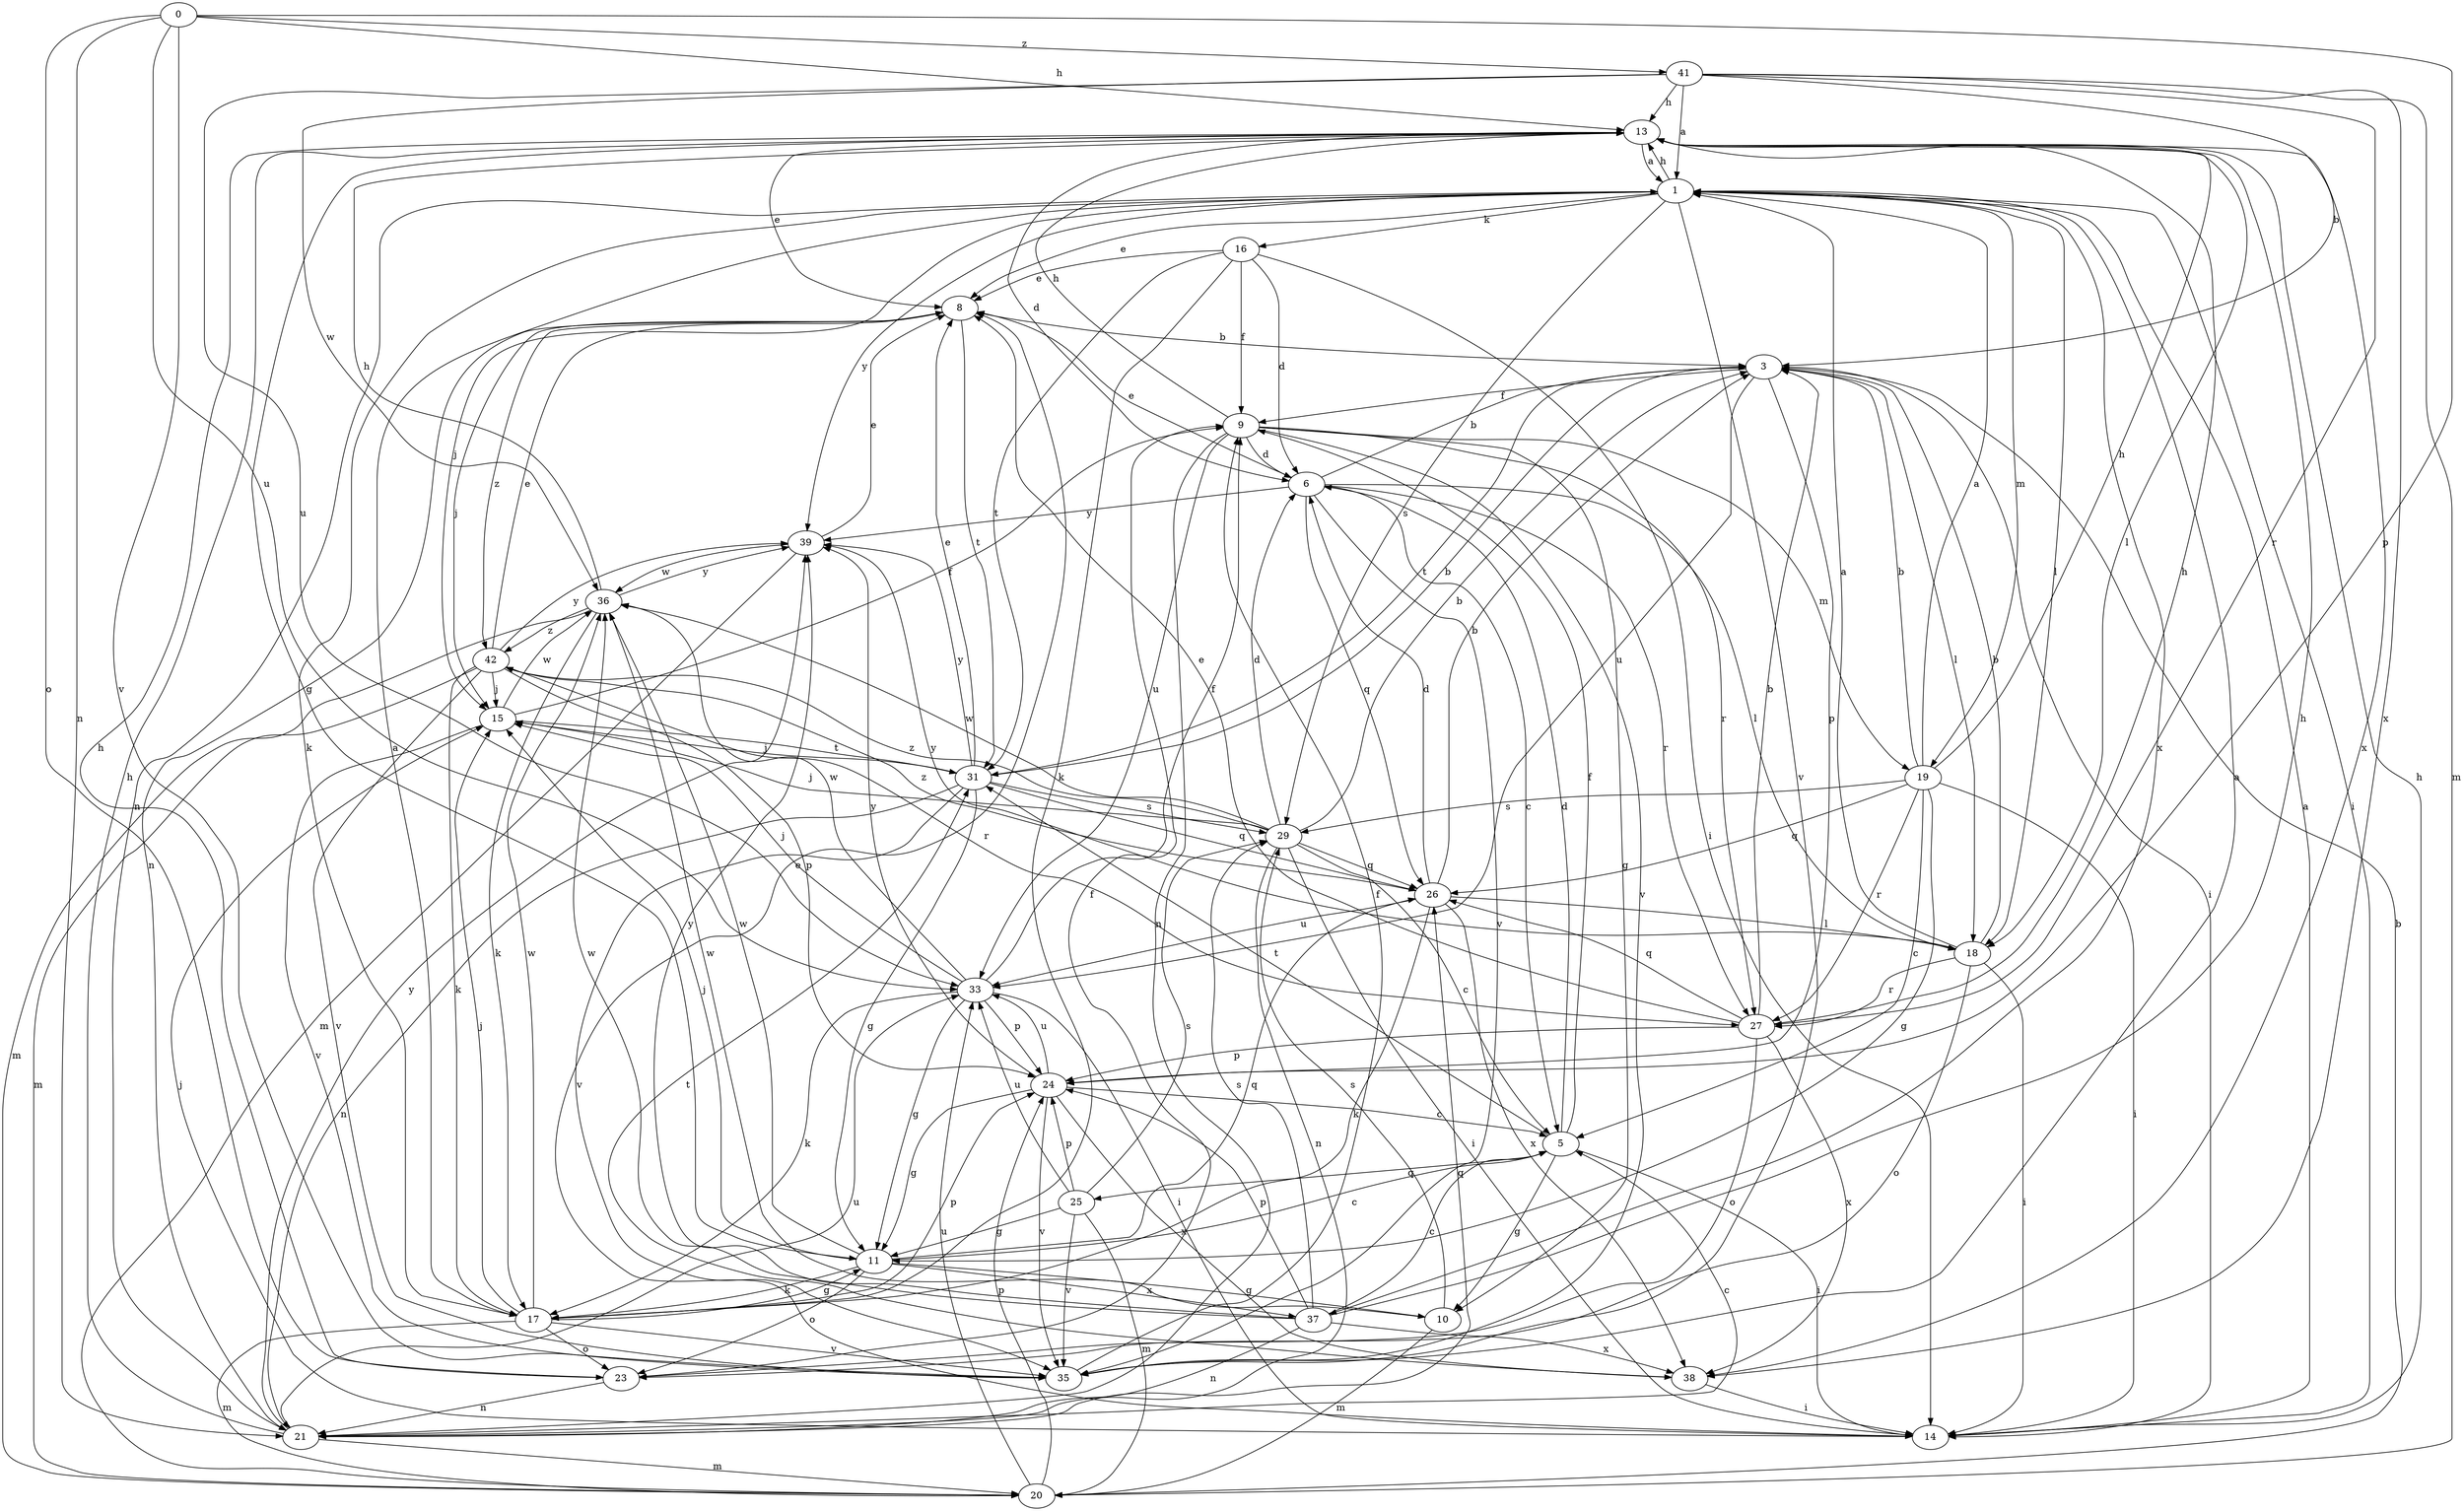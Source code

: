 strict digraph  {
0;
1;
3;
5;
6;
8;
9;
10;
11;
13;
14;
15;
16;
17;
18;
19;
20;
21;
23;
24;
25;
26;
27;
29;
31;
33;
35;
36;
37;
38;
39;
41;
42;
0 -> 13  [label=h];
0 -> 21  [label=n];
0 -> 23  [label=o];
0 -> 24  [label=p];
0 -> 33  [label=u];
0 -> 35  [label=v];
0 -> 41  [label=z];
1 -> 8  [label=e];
1 -> 13  [label=h];
1 -> 14  [label=i];
1 -> 15  [label=j];
1 -> 16  [label=k];
1 -> 17  [label=k];
1 -> 18  [label=l];
1 -> 19  [label=m];
1 -> 21  [label=n];
1 -> 29  [label=s];
1 -> 35  [label=v];
1 -> 37  [label=x];
1 -> 39  [label=y];
3 -> 9  [label=f];
3 -> 14  [label=i];
3 -> 18  [label=l];
3 -> 24  [label=p];
3 -> 31  [label=t];
3 -> 33  [label=u];
5 -> 6  [label=d];
5 -> 9  [label=f];
5 -> 10  [label=g];
5 -> 14  [label=i];
5 -> 25  [label=q];
5 -> 31  [label=t];
6 -> 3  [label=b];
6 -> 5  [label=c];
6 -> 8  [label=e];
6 -> 18  [label=l];
6 -> 26  [label=q];
6 -> 27  [label=r];
6 -> 35  [label=v];
6 -> 39  [label=y];
8 -> 3  [label=b];
8 -> 15  [label=j];
8 -> 21  [label=n];
8 -> 31  [label=t];
8 -> 42  [label=z];
9 -> 6  [label=d];
9 -> 10  [label=g];
9 -> 13  [label=h];
9 -> 19  [label=m];
9 -> 21  [label=n];
9 -> 27  [label=r];
9 -> 33  [label=u];
9 -> 35  [label=v];
10 -> 20  [label=m];
10 -> 29  [label=s];
10 -> 36  [label=w];
11 -> 5  [label=c];
11 -> 10  [label=g];
11 -> 15  [label=j];
11 -> 17  [label=k];
11 -> 23  [label=o];
11 -> 26  [label=q];
11 -> 36  [label=w];
11 -> 37  [label=x];
13 -> 1  [label=a];
13 -> 6  [label=d];
13 -> 8  [label=e];
13 -> 11  [label=g];
13 -> 18  [label=l];
13 -> 38  [label=x];
14 -> 1  [label=a];
14 -> 8  [label=e];
14 -> 13  [label=h];
14 -> 15  [label=j];
15 -> 9  [label=f];
15 -> 31  [label=t];
15 -> 35  [label=v];
15 -> 36  [label=w];
16 -> 6  [label=d];
16 -> 8  [label=e];
16 -> 9  [label=f];
16 -> 14  [label=i];
16 -> 17  [label=k];
16 -> 31  [label=t];
17 -> 1  [label=a];
17 -> 11  [label=g];
17 -> 15  [label=j];
17 -> 20  [label=m];
17 -> 23  [label=o];
17 -> 24  [label=p];
17 -> 35  [label=v];
17 -> 36  [label=w];
18 -> 1  [label=a];
18 -> 3  [label=b];
18 -> 14  [label=i];
18 -> 23  [label=o];
18 -> 27  [label=r];
18 -> 39  [label=y];
19 -> 1  [label=a];
19 -> 3  [label=b];
19 -> 5  [label=c];
19 -> 11  [label=g];
19 -> 13  [label=h];
19 -> 14  [label=i];
19 -> 26  [label=q];
19 -> 27  [label=r];
19 -> 29  [label=s];
20 -> 3  [label=b];
20 -> 24  [label=p];
20 -> 33  [label=u];
21 -> 5  [label=c];
21 -> 13  [label=h];
21 -> 20  [label=m];
21 -> 26  [label=q];
21 -> 33  [label=u];
21 -> 39  [label=y];
23 -> 9  [label=f];
23 -> 13  [label=h];
23 -> 21  [label=n];
24 -> 5  [label=c];
24 -> 11  [label=g];
24 -> 33  [label=u];
24 -> 35  [label=v];
24 -> 38  [label=x];
24 -> 39  [label=y];
25 -> 11  [label=g];
25 -> 20  [label=m];
25 -> 24  [label=p];
25 -> 29  [label=s];
25 -> 33  [label=u];
25 -> 35  [label=v];
26 -> 3  [label=b];
26 -> 6  [label=d];
26 -> 17  [label=k];
26 -> 18  [label=l];
26 -> 33  [label=u];
26 -> 38  [label=x];
26 -> 42  [label=z];
27 -> 3  [label=b];
27 -> 8  [label=e];
27 -> 13  [label=h];
27 -> 23  [label=o];
27 -> 24  [label=p];
27 -> 26  [label=q];
27 -> 38  [label=x];
29 -> 3  [label=b];
29 -> 5  [label=c];
29 -> 6  [label=d];
29 -> 14  [label=i];
29 -> 15  [label=j];
29 -> 21  [label=n];
29 -> 26  [label=q];
29 -> 36  [label=w];
29 -> 42  [label=z];
31 -> 3  [label=b];
31 -> 8  [label=e];
31 -> 11  [label=g];
31 -> 15  [label=j];
31 -> 21  [label=n];
31 -> 26  [label=q];
31 -> 29  [label=s];
31 -> 35  [label=v];
31 -> 39  [label=y];
33 -> 9  [label=f];
33 -> 11  [label=g];
33 -> 14  [label=i];
33 -> 15  [label=j];
33 -> 17  [label=k];
33 -> 24  [label=p];
33 -> 36  [label=w];
35 -> 1  [label=a];
35 -> 9  [label=f];
36 -> 13  [label=h];
36 -> 17  [label=k];
36 -> 20  [label=m];
36 -> 39  [label=y];
36 -> 42  [label=z];
37 -> 5  [label=c];
37 -> 13  [label=h];
37 -> 21  [label=n];
37 -> 24  [label=p];
37 -> 29  [label=s];
37 -> 36  [label=w];
37 -> 38  [label=x];
37 -> 39  [label=y];
38 -> 14  [label=i];
38 -> 31  [label=t];
39 -> 8  [label=e];
39 -> 20  [label=m];
39 -> 36  [label=w];
41 -> 1  [label=a];
41 -> 3  [label=b];
41 -> 13  [label=h];
41 -> 20  [label=m];
41 -> 27  [label=r];
41 -> 33  [label=u];
41 -> 36  [label=w];
41 -> 38  [label=x];
42 -> 8  [label=e];
42 -> 15  [label=j];
42 -> 17  [label=k];
42 -> 20  [label=m];
42 -> 24  [label=p];
42 -> 27  [label=r];
42 -> 35  [label=v];
42 -> 39  [label=y];
}

